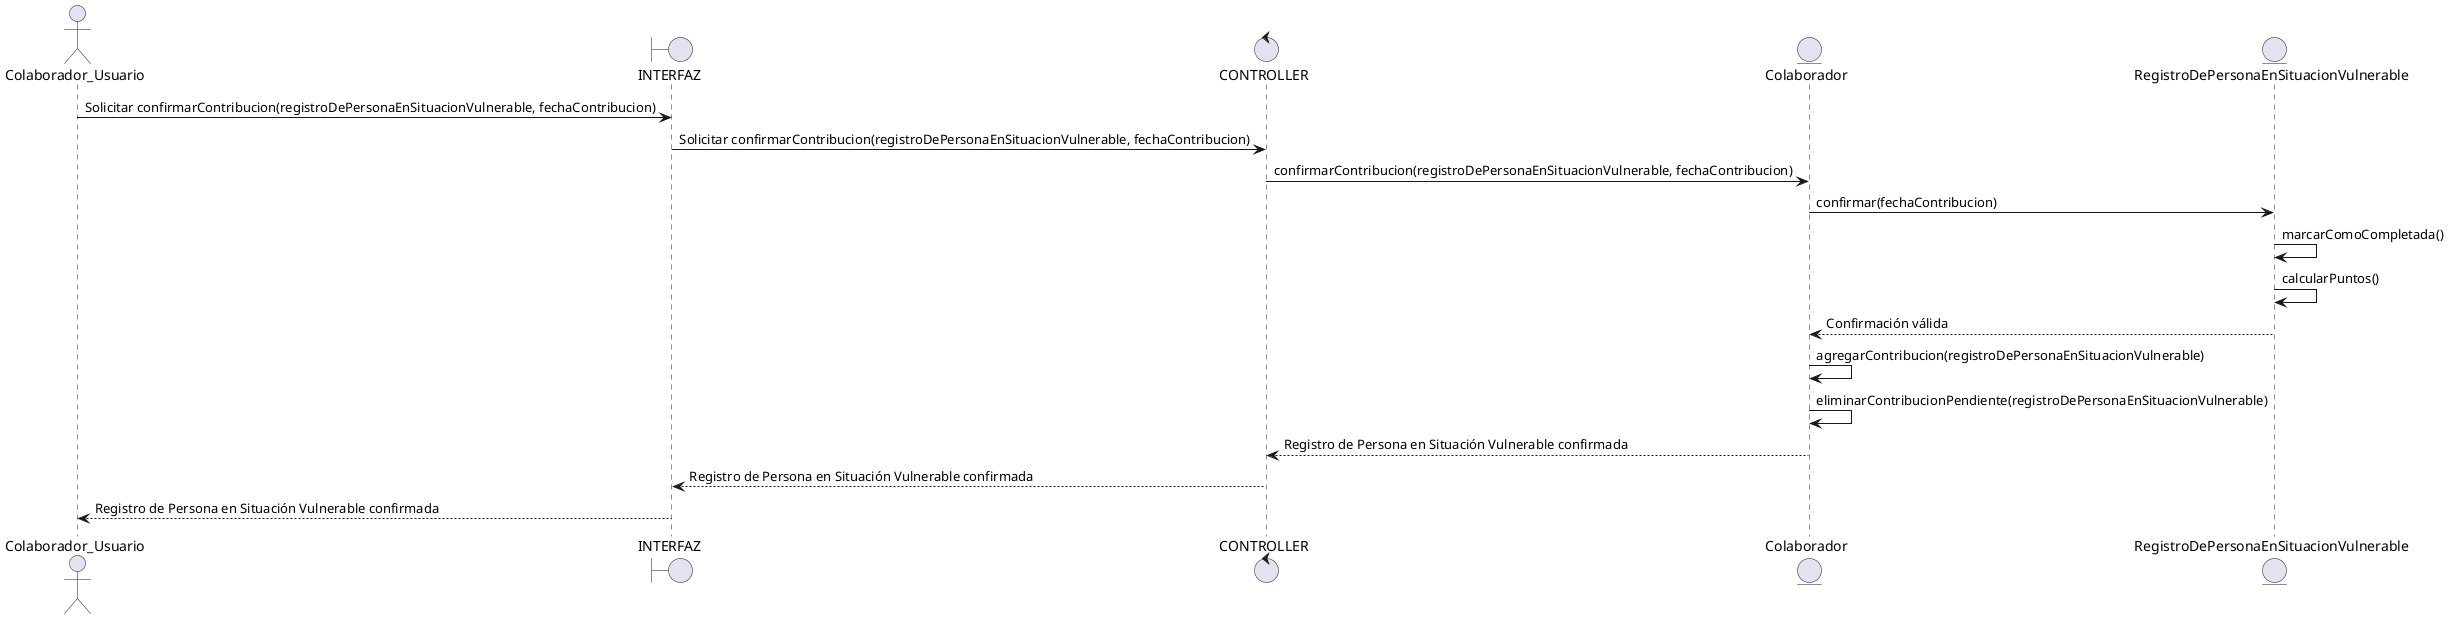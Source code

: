 @startuml registrar_persona_en_situacion_vulnerable_confirmar
actor Colaborador_Usuario as User
boundary INTERFAZ
control CONTROLLER
entity "Colaborador" as Colaborador
entity "RegistroDePersonaEnSituacionVulnerable" as RegistroDePersonaEnSituacionVulnerable

User -> INTERFAZ: Solicitar confirmarContribucion(registroDePersonaEnSituacionVulnerable, fechaContribucion)
INTERFAZ -> CONTROLLER: Solicitar confirmarContribucion(registroDePersonaEnSituacionVulnerable, fechaContribucion)
CONTROLLER -> Colaborador: confirmarContribucion(registroDePersonaEnSituacionVulnerable, fechaContribucion)
Colaborador -> RegistroDePersonaEnSituacionVulnerable: confirmar(fechaContribucion)
RegistroDePersonaEnSituacionVulnerable -> RegistroDePersonaEnSituacionVulnerable: marcarComoCompletada()
RegistroDePersonaEnSituacionVulnerable -> RegistroDePersonaEnSituacionVulnerable: calcularPuntos()
RegistroDePersonaEnSituacionVulnerable --> Colaborador: Confirmación válida
Colaborador -> Colaborador: agregarContribucion(registroDePersonaEnSituacionVulnerable)
Colaborador -> Colaborador: eliminarContribucionPendiente(registroDePersonaEnSituacionVulnerable)
Colaborador --> CONTROLLER: Registro de Persona en Situación Vulnerable confirmada
CONTROLLER --> INTERFAZ: Registro de Persona en Situación Vulnerable confirmada
INTERFAZ --> User: Registro de Persona en Situación Vulnerable confirmada
@enduml